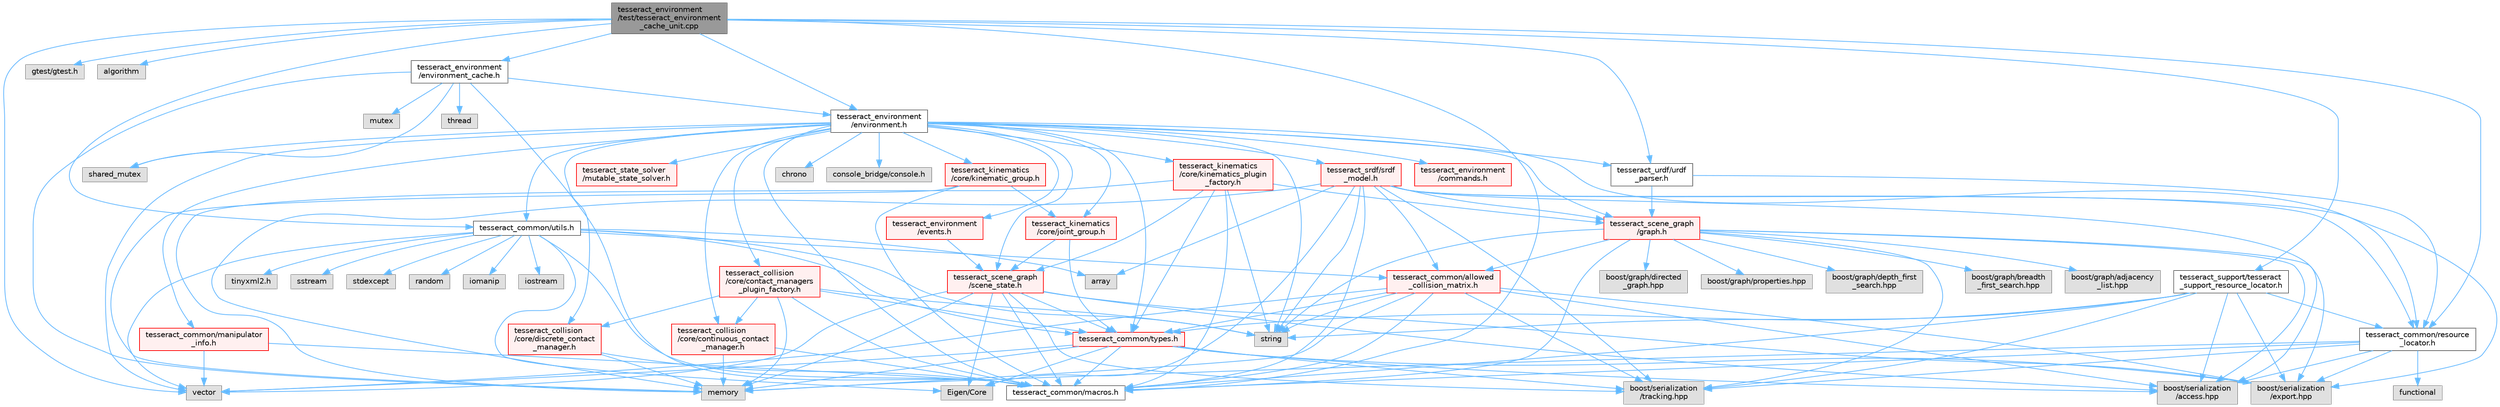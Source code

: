 digraph "tesseract_environment/test/tesseract_environment_cache_unit.cpp"
{
 // LATEX_PDF_SIZE
  bgcolor="transparent";
  edge [fontname=Helvetica,fontsize=10,labelfontname=Helvetica,labelfontsize=10];
  node [fontname=Helvetica,fontsize=10,shape=box,height=0.2,width=0.4];
  Node1 [label="tesseract_environment\l/test/tesseract_environment\l_cache_unit.cpp",height=0.2,width=0.4,color="gray40", fillcolor="grey60", style="filled", fontcolor="black",tooltip=" "];
  Node1 -> Node2 [color="steelblue1",style="solid"];
  Node2 [label="tesseract_common/macros.h",height=0.2,width=0.4,color="grey40", fillcolor="white", style="filled",URL="$de/d3c/macros_8h.html",tooltip="Common Tesseract Macros."];
  Node1 -> Node3 [color="steelblue1",style="solid"];
  Node3 [label="gtest/gtest.h",height=0.2,width=0.4,color="grey60", fillcolor="#E0E0E0", style="filled",tooltip=" "];
  Node1 -> Node4 [color="steelblue1",style="solid"];
  Node4 [label="algorithm",height=0.2,width=0.4,color="grey60", fillcolor="#E0E0E0", style="filled",tooltip=" "];
  Node1 -> Node5 [color="steelblue1",style="solid"];
  Node5 [label="vector",height=0.2,width=0.4,color="grey60", fillcolor="#E0E0E0", style="filled",tooltip=" "];
  Node1 -> Node6 [color="steelblue1",style="solid"];
  Node6 [label="tesseract_urdf/urdf\l_parser.h",height=0.2,width=0.4,color="grey40", fillcolor="white", style="filled",URL="$d8/dec/urdf__parser_8h.html",tooltip="A urdf parser for tesseract."];
  Node6 -> Node7 [color="steelblue1",style="solid"];
  Node7 [label="tesseract_scene_graph\l/graph.h",height=0.2,width=0.4,color="red", fillcolor="#FFF0F0", style="filled",URL="$d6/df3/graph_8h.html",tooltip="A basic scene graph using boost."];
  Node7 -> Node2 [color="steelblue1",style="solid"];
  Node7 -> Node8 [color="steelblue1",style="solid"];
  Node8 [label="boost/graph/adjacency\l_list.hpp",height=0.2,width=0.4,color="grey60", fillcolor="#E0E0E0", style="filled",tooltip=" "];
  Node7 -> Node9 [color="steelblue1",style="solid"];
  Node9 [label="boost/graph/directed\l_graph.hpp",height=0.2,width=0.4,color="grey60", fillcolor="#E0E0E0", style="filled",tooltip=" "];
  Node7 -> Node10 [color="steelblue1",style="solid"];
  Node10 [label="boost/graph/properties.hpp",height=0.2,width=0.4,color="grey60", fillcolor="#E0E0E0", style="filled",tooltip=" "];
  Node7 -> Node11 [color="steelblue1",style="solid"];
  Node11 [label="boost/graph/depth_first\l_search.hpp",height=0.2,width=0.4,color="grey60", fillcolor="#E0E0E0", style="filled",tooltip=" "];
  Node7 -> Node12 [color="steelblue1",style="solid"];
  Node12 [label="boost/graph/breadth\l_first_search.hpp",height=0.2,width=0.4,color="grey60", fillcolor="#E0E0E0", style="filled",tooltip=" "];
  Node7 -> Node13 [color="steelblue1",style="solid"];
  Node13 [label="boost/serialization\l/access.hpp",height=0.2,width=0.4,color="grey60", fillcolor="#E0E0E0", style="filled",tooltip=" "];
  Node7 -> Node14 [color="steelblue1",style="solid"];
  Node14 [label="string",height=0.2,width=0.4,color="grey60", fillcolor="#E0E0E0", style="filled",tooltip=" "];
  Node7 -> Node25 [color="steelblue1",style="solid"];
  Node25 [label="tesseract_common/allowed\l_collision_matrix.h",height=0.2,width=0.4,color="red", fillcolor="#FFF0F0", style="filled",URL="$d2/d01/allowed__collision__matrix_8h.html",tooltip=" "];
  Node25 -> Node2 [color="steelblue1",style="solid"];
  Node25 -> Node13 [color="steelblue1",style="solid"];
  Node25 -> Node14 [color="steelblue1",style="solid"];
  Node25 -> Node5 [color="steelblue1",style="solid"];
  Node25 -> Node19 [color="steelblue1",style="solid"];
  Node19 [label="memory",height=0.2,width=0.4,color="grey60", fillcolor="#E0E0E0", style="filled",tooltip=" "];
  Node25 -> Node26 [color="steelblue1",style="solid"];
  Node26 [label="tesseract_common/types.h",height=0.2,width=0.4,color="red", fillcolor="#FFF0F0", style="filled",URL="$dd/ddb/tesseract__common_2include_2tesseract__common_2types_8h.html",tooltip="Common Tesseract Types."];
  Node26 -> Node2 [color="steelblue1",style="solid"];
  Node26 -> Node13 [color="steelblue1",style="solid"];
  Node26 -> Node27 [color="steelblue1",style="solid"];
  Node27 [label="Eigen/Core",height=0.2,width=0.4,color="grey60", fillcolor="#E0E0E0", style="filled",tooltip=" "];
  Node26 -> Node5 [color="steelblue1",style="solid"];
  Node26 -> Node19 [color="steelblue1",style="solid"];
  Node26 -> Node22 [color="steelblue1",style="solid"];
  Node22 [label="boost/serialization\l/export.hpp",height=0.2,width=0.4,color="grey60", fillcolor="#E0E0E0", style="filled",tooltip=" "];
  Node26 -> Node23 [color="steelblue1",style="solid"];
  Node23 [label="boost/serialization\l/tracking.hpp",height=0.2,width=0.4,color="grey60", fillcolor="#E0E0E0", style="filled",tooltip=" "];
  Node25 -> Node22 [color="steelblue1",style="solid"];
  Node25 -> Node23 [color="steelblue1",style="solid"];
  Node7 -> Node22 [color="steelblue1",style="solid"];
  Node7 -> Node23 [color="steelblue1",style="solid"];
  Node6 -> Node33 [color="steelblue1",style="solid"];
  Node33 [label="tesseract_common/resource\l_locator.h",height=0.2,width=0.4,color="grey40", fillcolor="white", style="filled",URL="$d3/d95/resource__locator_8h.html",tooltip="Locate and retrieve resource data."];
  Node33 -> Node2 [color="steelblue1",style="solid"];
  Node33 -> Node13 [color="steelblue1",style="solid"];
  Node33 -> Node34 [color="steelblue1",style="solid"];
  Node34 [label="functional",height=0.2,width=0.4,color="grey60", fillcolor="#E0E0E0", style="filled",tooltip=" "];
  Node33 -> Node19 [color="steelblue1",style="solid"];
  Node33 -> Node22 [color="steelblue1",style="solid"];
  Node33 -> Node23 [color="steelblue1",style="solid"];
  Node1 -> Node33 [color="steelblue1",style="solid"];
  Node1 -> Node35 [color="steelblue1",style="solid"];
  Node35 [label="tesseract_common/utils.h",height=0.2,width=0.4,color="grey40", fillcolor="white", style="filled",URL="$dc/d79/tesseract__common_2include_2tesseract__common_2utils_8h.html",tooltip="Common Tesseract Utility Functions."];
  Node35 -> Node2 [color="steelblue1",style="solid"];
  Node35 -> Node36 [color="steelblue1",style="solid"];
  Node36 [label="array",height=0.2,width=0.4,color="grey60", fillcolor="#E0E0E0", style="filled",tooltip=" "];
  Node35 -> Node5 [color="steelblue1",style="solid"];
  Node35 -> Node14 [color="steelblue1",style="solid"];
  Node35 -> Node37 [color="steelblue1",style="solid"];
  Node37 [label="sstream",height=0.2,width=0.4,color="grey60", fillcolor="#E0E0E0", style="filled",tooltip=" "];
  Node35 -> Node38 [color="steelblue1",style="solid"];
  Node38 [label="stdexcept",height=0.2,width=0.4,color="grey60", fillcolor="#E0E0E0", style="filled",tooltip=" "];
  Node35 -> Node39 [color="steelblue1",style="solid"];
  Node39 [label="random",height=0.2,width=0.4,color="grey60", fillcolor="#E0E0E0", style="filled",tooltip=" "];
  Node35 -> Node40 [color="steelblue1",style="solid"];
  Node40 [label="iomanip",height=0.2,width=0.4,color="grey60", fillcolor="#E0E0E0", style="filled",tooltip=" "];
  Node35 -> Node27 [color="steelblue1",style="solid"];
  Node35 -> Node41 [color="steelblue1",style="solid"];
  Node41 [label="iostream",height=0.2,width=0.4,color="grey60", fillcolor="#E0E0E0", style="filled",tooltip=" "];
  Node35 -> Node42 [color="steelblue1",style="solid"];
  Node42 [label="tinyxml2.h",height=0.2,width=0.4,color="grey60", fillcolor="#E0E0E0", style="filled",tooltip=" "];
  Node35 -> Node25 [color="steelblue1",style="solid"];
  Node35 -> Node26 [color="steelblue1",style="solid"];
  Node1 -> Node43 [color="steelblue1",style="solid"];
  Node43 [label="tesseract_environment\l/environment.h",height=0.2,width=0.4,color="grey40", fillcolor="white", style="filled",URL="$de/d26/environment_8h.html",tooltip=" "];
  Node43 -> Node2 [color="steelblue1",style="solid"];
  Node43 -> Node5 [color="steelblue1",style="solid"];
  Node43 -> Node14 [color="steelblue1",style="solid"];
  Node43 -> Node44 [color="steelblue1",style="solid"];
  Node44 [label="shared_mutex",height=0.2,width=0.4,color="grey60", fillcolor="#E0E0E0", style="filled",tooltip=" "];
  Node43 -> Node45 [color="steelblue1",style="solid"];
  Node45 [label="chrono",height=0.2,width=0.4,color="grey60", fillcolor="#E0E0E0", style="filled",tooltip=" "];
  Node43 -> Node46 [color="steelblue1",style="solid"];
  Node46 [label="console_bridge/console.h",height=0.2,width=0.4,color="grey60", fillcolor="#E0E0E0", style="filled",tooltip=" "];
  Node43 -> Node47 [color="steelblue1",style="solid"];
  Node47 [label="tesseract_environment\l/commands.h",height=0.2,width=0.4,color="red", fillcolor="#FFF0F0", style="filled",URL="$d5/d90/commands_8h.html",tooltip="This contains classes for recording operations applied to the environment for tracking changes...."];
  Node43 -> Node73 [color="steelblue1",style="solid"];
  Node73 [label="tesseract_environment\l/events.h",height=0.2,width=0.4,color="red", fillcolor="#FFF0F0", style="filled",URL="$db/dd2/events_8h.html",tooltip="Tesseract Events."];
  Node73 -> Node74 [color="steelblue1",style="solid"];
  Node74 [label="tesseract_scene_graph\l/scene_state.h",height=0.2,width=0.4,color="red", fillcolor="#FFF0F0", style="filled",URL="$d7/dea/scene__state_8h.html",tooltip="This holds a state of the scene."];
  Node74 -> Node2 [color="steelblue1",style="solid"];
  Node74 -> Node13 [color="steelblue1",style="solid"];
  Node74 -> Node27 [color="steelblue1",style="solid"];
  Node74 -> Node5 [color="steelblue1",style="solid"];
  Node74 -> Node19 [color="steelblue1",style="solid"];
  Node74 -> Node26 [color="steelblue1",style="solid"];
  Node74 -> Node22 [color="steelblue1",style="solid"];
  Node74 -> Node23 [color="steelblue1",style="solid"];
  Node43 -> Node75 [color="steelblue1",style="solid"];
  Node75 [label="tesseract_collision\l/core/discrete_contact\l_manager.h",height=0.2,width=0.4,color="red", fillcolor="#FFF0F0", style="filled",URL="$db/d35/discrete__contact__manager_8h.html",tooltip="This is the discrete contact manager base class."];
  Node75 -> Node2 [color="steelblue1",style="solid"];
  Node75 -> Node19 [color="steelblue1",style="solid"];
  Node43 -> Node100 [color="steelblue1",style="solid"];
  Node100 [label="tesseract_collision\l/core/continuous_contact\l_manager.h",height=0.2,width=0.4,color="red", fillcolor="#FFF0F0", style="filled",URL="$d6/d0f/continuous__contact__manager_8h.html",tooltip="This is the continuous contact manager base class."];
  Node100 -> Node2 [color="steelblue1",style="solid"];
  Node100 -> Node19 [color="steelblue1",style="solid"];
  Node43 -> Node101 [color="steelblue1",style="solid"];
  Node101 [label="tesseract_collision\l/core/contact_managers\l_plugin_factory.h",height=0.2,width=0.4,color="red", fillcolor="#FFF0F0", style="filled",URL="$da/d56/contact__managers__plugin__factory_8h.html",tooltip="Factory for loading contact managers as plugins."];
  Node101 -> Node2 [color="steelblue1",style="solid"];
  Node101 -> Node14 [color="steelblue1",style="solid"];
  Node101 -> Node19 [color="steelblue1",style="solid"];
  Node101 -> Node75 [color="steelblue1",style="solid"];
  Node101 -> Node100 [color="steelblue1",style="solid"];
  Node101 -> Node26 [color="steelblue1",style="solid"];
  Node43 -> Node7 [color="steelblue1",style="solid"];
  Node43 -> Node74 [color="steelblue1",style="solid"];
  Node43 -> Node115 [color="steelblue1",style="solid"];
  Node115 [label="tesseract_state_solver\l/mutable_state_solver.h",height=0.2,width=0.4,color="red", fillcolor="#FFF0F0", style="filled",URL="$d3/d54/mutable__state__solver_8h.html",tooltip="Tesseract Scene Graph Mutable State Solver Interface ."];
  Node43 -> Node6 [color="steelblue1",style="solid"];
  Node43 -> Node117 [color="steelblue1",style="solid"];
  Node117 [label="tesseract_srdf/srdf\l_model.h",height=0.2,width=0.4,color="red", fillcolor="#FFF0F0", style="filled",URL="$d0/d42/srdf__model_8h.html",tooltip="Parse srdf xml."];
  Node117 -> Node2 [color="steelblue1",style="solid"];
  Node117 -> Node13 [color="steelblue1",style="solid"];
  Node117 -> Node14 [color="steelblue1",style="solid"];
  Node117 -> Node19 [color="steelblue1",style="solid"];
  Node117 -> Node36 [color="steelblue1",style="solid"];
  Node117 -> Node27 [color="steelblue1",style="solid"];
  Node117 -> Node7 [color="steelblue1",style="solid"];
  Node117 -> Node25 [color="steelblue1",style="solid"];
  Node117 -> Node33 [color="steelblue1",style="solid"];
  Node117 -> Node22 [color="steelblue1",style="solid"];
  Node117 -> Node23 [color="steelblue1",style="solid"];
  Node43 -> Node33 [color="steelblue1",style="solid"];
  Node43 -> Node118 [color="steelblue1",style="solid"];
  Node118 [label="tesseract_common/manipulator\l_info.h",height=0.2,width=0.4,color="red", fillcolor="#FFF0F0", style="filled",URL="$d5/df5/manipulator__info_8h.html",tooltip=" "];
  Node118 -> Node2 [color="steelblue1",style="solid"];
  Node118 -> Node5 [color="steelblue1",style="solid"];
  Node43 -> Node26 [color="steelblue1",style="solid"];
  Node43 -> Node35 [color="steelblue1",style="solid"];
  Node43 -> Node119 [color="steelblue1",style="solid"];
  Node119 [label="tesseract_kinematics\l/core/joint_group.h",height=0.2,width=0.4,color="red", fillcolor="#FFF0F0", style="filled",URL="$db/d8d/joint__group_8h.html",tooltip="A joint group with forward kinematics, Jacobian, limits methods."];
  Node119 -> Node26 [color="steelblue1",style="solid"];
  Node119 -> Node74 [color="steelblue1",style="solid"];
  Node43 -> Node127 [color="steelblue1",style="solid"];
  Node127 [label="tesseract_kinematics\l/core/kinematic_group.h",height=0.2,width=0.4,color="red", fillcolor="#FFF0F0", style="filled",URL="$d4/d3a/kinematic__group_8h.html",tooltip="A kinematic group with forward and inverse kinematics methods."];
  Node127 -> Node2 [color="steelblue1",style="solid"];
  Node127 -> Node19 [color="steelblue1",style="solid"];
  Node127 -> Node119 [color="steelblue1",style="solid"];
  Node43 -> Node130 [color="steelblue1",style="solid"];
  Node130 [label="tesseract_kinematics\l/core/kinematics_plugin\l_factory.h",height=0.2,width=0.4,color="red", fillcolor="#FFF0F0", style="filled",URL="$d0/d3c/kinematics__plugin__factory_8h.html",tooltip="Kinematics Plugin Factory."];
  Node130 -> Node2 [color="steelblue1",style="solid"];
  Node130 -> Node14 [color="steelblue1",style="solid"];
  Node130 -> Node19 [color="steelblue1",style="solid"];
  Node130 -> Node7 [color="steelblue1",style="solid"];
  Node130 -> Node74 [color="steelblue1",style="solid"];
  Node130 -> Node26 [color="steelblue1",style="solid"];
  Node1 -> Node132 [color="steelblue1",style="solid"];
  Node132 [label="tesseract_environment\l/environment_cache.h",height=0.2,width=0.4,color="grey40", fillcolor="white", style="filled",URL="$d0/df2/environment__cache_8h.html",tooltip="A environment cache."];
  Node132 -> Node2 [color="steelblue1",style="solid"];
  Node132 -> Node19 [color="steelblue1",style="solid"];
  Node132 -> Node133 [color="steelblue1",style="solid"];
  Node133 [label="thread",height=0.2,width=0.4,color="grey60", fillcolor="#E0E0E0", style="filled",tooltip=" "];
  Node132 -> Node124 [color="steelblue1",style="solid"];
  Node124 [label="mutex",height=0.2,width=0.4,color="grey60", fillcolor="#E0E0E0", style="filled",tooltip=" "];
  Node132 -> Node44 [color="steelblue1",style="solid"];
  Node132 -> Node43 [color="steelblue1",style="solid"];
  Node1 -> Node134 [color="steelblue1",style="solid"];
  Node134 [label="tesseract_support/tesseract\l_support_resource_locator.h",height=0.2,width=0.4,color="grey40", fillcolor="white", style="filled",URL="$d3/d1b/tesseract__support__resource__locator_8h.html",tooltip="Locate and retrieve resource data in tesseract_support."];
  Node134 -> Node2 [color="steelblue1",style="solid"];
  Node134 -> Node13 [color="steelblue1",style="solid"];
  Node134 -> Node14 [color="steelblue1",style="solid"];
  Node134 -> Node33 [color="steelblue1",style="solid"];
  Node134 -> Node26 [color="steelblue1",style="solid"];
  Node134 -> Node22 [color="steelblue1",style="solid"];
  Node134 -> Node23 [color="steelblue1",style="solid"];
}
